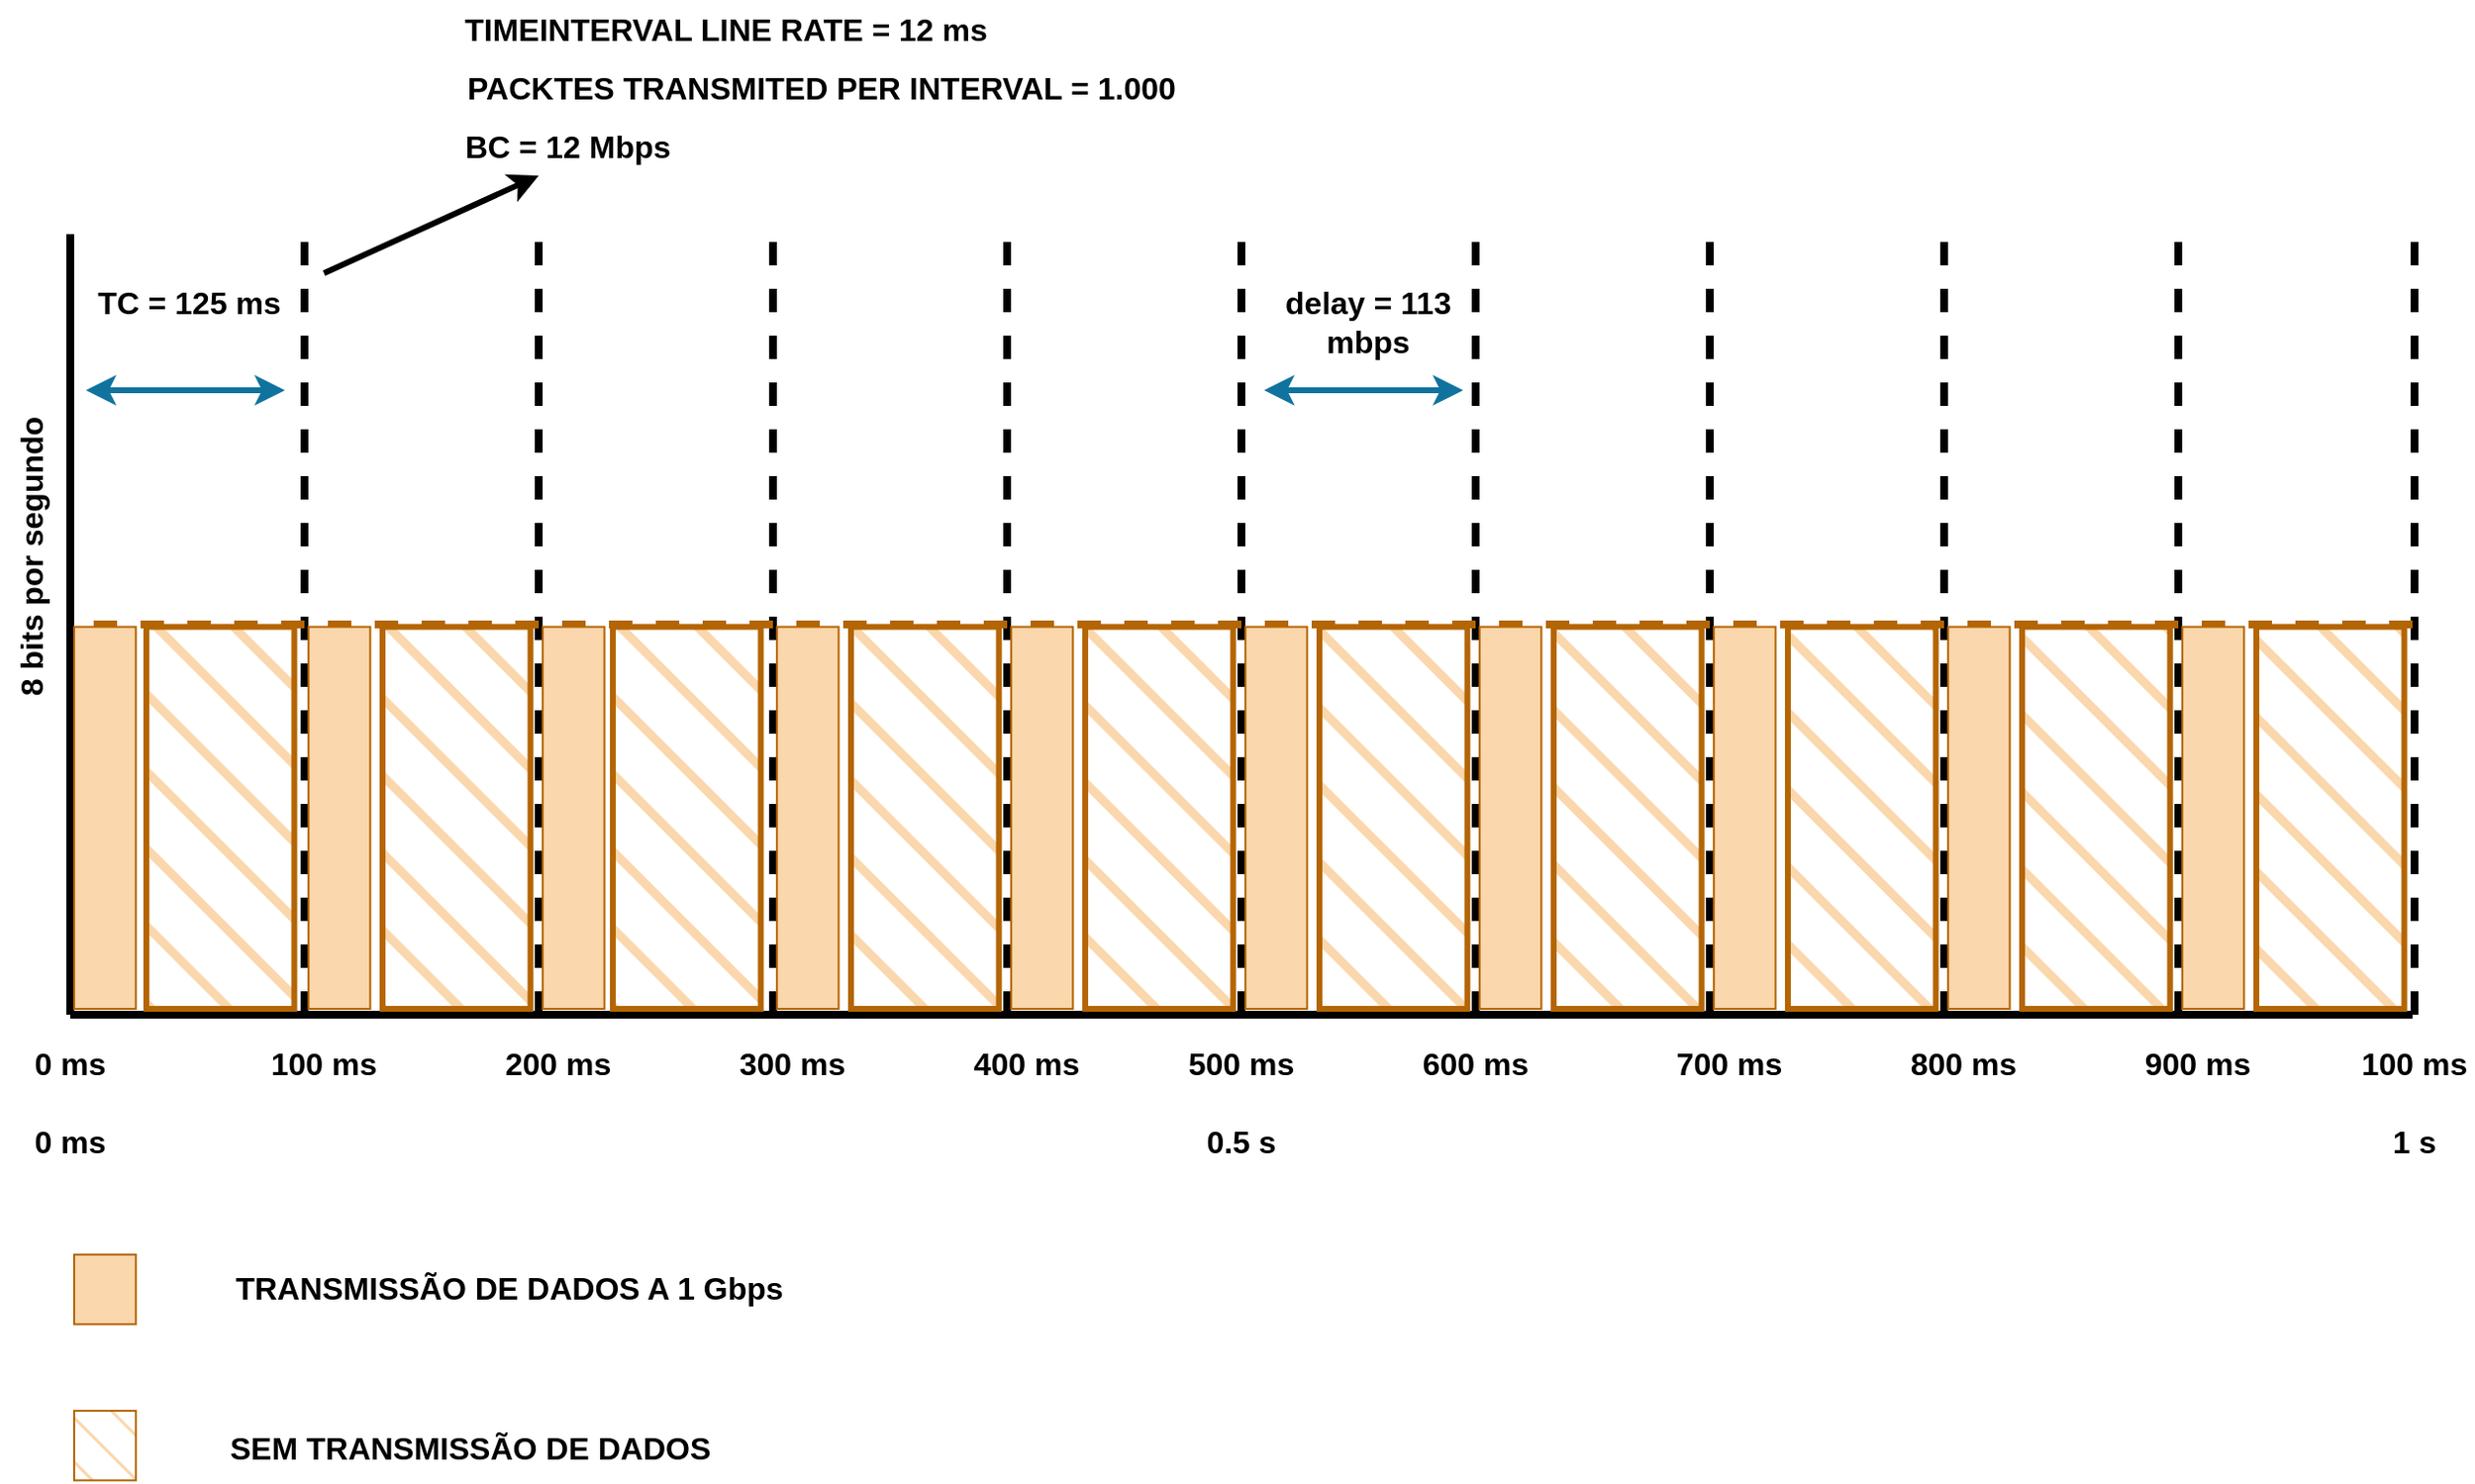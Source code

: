 <mxfile version="22.1.11" type="device">
  <diagram name="Página-1" id="VRr3H4QhBQNd6ItfUZCx">
    <mxGraphModel dx="1194" dy="716" grid="1" gridSize="10" guides="1" tooltips="1" connect="1" arrows="1" fold="1" page="1" pageScale="1" pageWidth="827" pageHeight="1169" math="0" shadow="0">
      <root>
        <mxCell id="0" />
        <mxCell id="1" parent="0" />
        <mxCell id="Q-36nWk7blX0c5-aNP2U-1" value="" style="endArrow=none;html=1;rounded=0;strokeWidth=4;" edge="1" parent="1">
          <mxGeometry width="50" height="50" relative="1" as="geometry">
            <mxPoint x="40" y="520" as="sourcePoint" />
            <mxPoint x="40" y="120" as="targetPoint" />
          </mxGeometry>
        </mxCell>
        <mxCell id="Q-36nWk7blX0c5-aNP2U-2" value="" style="endArrow=none;html=1;rounded=0;strokeWidth=4;" edge="1" parent="1">
          <mxGeometry width="50" height="50" relative="1" as="geometry">
            <mxPoint x="40" y="520" as="sourcePoint" />
            <mxPoint x="1240" y="520" as="targetPoint" />
          </mxGeometry>
        </mxCell>
        <mxCell id="Q-36nWk7blX0c5-aNP2U-3" value="" style="endArrow=none;html=1;rounded=0;strokeWidth=4;dashed=1;" edge="1" parent="1">
          <mxGeometry width="50" height="50" relative="1" as="geometry">
            <mxPoint x="160" y="520" as="sourcePoint" />
            <mxPoint x="160" y="120" as="targetPoint" />
          </mxGeometry>
        </mxCell>
        <mxCell id="Q-36nWk7blX0c5-aNP2U-4" value="" style="endArrow=none;html=1;rounded=0;strokeWidth=4;dashed=1;" edge="1" parent="1">
          <mxGeometry width="50" height="50" relative="1" as="geometry">
            <mxPoint x="280" y="520" as="sourcePoint" />
            <mxPoint x="280" y="120" as="targetPoint" />
          </mxGeometry>
        </mxCell>
        <mxCell id="Q-36nWk7blX0c5-aNP2U-5" value="" style="endArrow=none;html=1;rounded=0;strokeWidth=4;dashed=1;" edge="1" parent="1">
          <mxGeometry width="50" height="50" relative="1" as="geometry">
            <mxPoint x="400" y="520" as="sourcePoint" />
            <mxPoint x="400" y="120" as="targetPoint" />
          </mxGeometry>
        </mxCell>
        <mxCell id="Q-36nWk7blX0c5-aNP2U-6" value="" style="endArrow=none;html=1;rounded=0;strokeWidth=4;dashed=1;" edge="1" parent="1">
          <mxGeometry width="50" height="50" relative="1" as="geometry">
            <mxPoint x="520" y="520" as="sourcePoint" />
            <mxPoint x="520" y="120" as="targetPoint" />
          </mxGeometry>
        </mxCell>
        <mxCell id="Q-36nWk7blX0c5-aNP2U-7" value="" style="endArrow=none;html=1;rounded=0;strokeWidth=4;dashed=1;" edge="1" parent="1">
          <mxGeometry width="50" height="50" relative="1" as="geometry">
            <mxPoint x="640" y="520" as="sourcePoint" />
            <mxPoint x="640" y="120" as="targetPoint" />
          </mxGeometry>
        </mxCell>
        <mxCell id="Q-36nWk7blX0c5-aNP2U-8" value="" style="endArrow=none;html=1;rounded=0;strokeWidth=4;dashed=1;" edge="1" parent="1">
          <mxGeometry width="50" height="50" relative="1" as="geometry">
            <mxPoint x="760" y="520" as="sourcePoint" />
            <mxPoint x="760" y="120" as="targetPoint" />
          </mxGeometry>
        </mxCell>
        <mxCell id="Q-36nWk7blX0c5-aNP2U-9" value="0 ms" style="text;html=1;strokeColor=none;fillColor=none;align=center;verticalAlign=middle;whiteSpace=wrap;rounded=0;fontSize=16;fontStyle=1" vertex="1" parent="1">
          <mxGeometry x="10" y="530" width="60" height="30" as="geometry" />
        </mxCell>
        <mxCell id="Q-36nWk7blX0c5-aNP2U-10" value="100 ms" style="text;html=1;strokeColor=none;fillColor=none;align=center;verticalAlign=middle;whiteSpace=wrap;rounded=0;fontSize=16;fontStyle=1" vertex="1" parent="1">
          <mxGeometry x="140" y="530" width="60" height="30" as="geometry" />
        </mxCell>
        <mxCell id="Q-36nWk7blX0c5-aNP2U-12" value="300 ms" style="text;html=1;strokeColor=none;fillColor=none;align=center;verticalAlign=middle;whiteSpace=wrap;rounded=0;fontSize=16;fontStyle=1" vertex="1" parent="1">
          <mxGeometry x="380" y="530" width="60" height="30" as="geometry" />
        </mxCell>
        <mxCell id="Q-36nWk7blX0c5-aNP2U-13" value="200 ms" style="text;html=1;strokeColor=none;fillColor=none;align=center;verticalAlign=middle;whiteSpace=wrap;rounded=0;fontSize=16;fontStyle=1" vertex="1" parent="1">
          <mxGeometry x="260" y="530" width="60" height="30" as="geometry" />
        </mxCell>
        <mxCell id="Q-36nWk7blX0c5-aNP2U-14" value="400 ms" style="text;html=1;strokeColor=none;fillColor=none;align=center;verticalAlign=middle;whiteSpace=wrap;rounded=0;fontSize=16;fontStyle=1" vertex="1" parent="1">
          <mxGeometry x="500" y="530" width="60" height="30" as="geometry" />
        </mxCell>
        <mxCell id="Q-36nWk7blX0c5-aNP2U-15" value="500 ms" style="text;html=1;strokeColor=none;fillColor=none;align=center;verticalAlign=middle;whiteSpace=wrap;rounded=0;fontSize=16;fontStyle=1" vertex="1" parent="1">
          <mxGeometry x="610" y="530" width="60" height="30" as="geometry" />
        </mxCell>
        <mxCell id="Q-36nWk7blX0c5-aNP2U-16" value="600 ms" style="text;html=1;strokeColor=none;fillColor=none;align=center;verticalAlign=middle;whiteSpace=wrap;rounded=0;fontSize=16;fontStyle=1" vertex="1" parent="1">
          <mxGeometry x="730" y="530" width="60" height="30" as="geometry" />
        </mxCell>
        <mxCell id="Q-36nWk7blX0c5-aNP2U-17" value="" style="endArrow=none;html=1;rounded=0;strokeWidth=4;dashed=1;" edge="1" parent="1">
          <mxGeometry width="50" height="50" relative="1" as="geometry">
            <mxPoint x="880" y="520" as="sourcePoint" />
            <mxPoint x="880" y="120" as="targetPoint" />
          </mxGeometry>
        </mxCell>
        <mxCell id="Q-36nWk7blX0c5-aNP2U-18" value="" style="endArrow=none;html=1;rounded=0;strokeWidth=4;dashed=1;" edge="1" parent="1">
          <mxGeometry width="50" height="50" relative="1" as="geometry">
            <mxPoint x="1000" y="520" as="sourcePoint" />
            <mxPoint x="1000" y="120" as="targetPoint" />
          </mxGeometry>
        </mxCell>
        <mxCell id="Q-36nWk7blX0c5-aNP2U-19" value="" style="endArrow=none;html=1;rounded=0;strokeWidth=4;dashed=1;" edge="1" parent="1">
          <mxGeometry width="50" height="50" relative="1" as="geometry">
            <mxPoint x="1120" y="520" as="sourcePoint" />
            <mxPoint x="1120" y="120" as="targetPoint" />
          </mxGeometry>
        </mxCell>
        <mxCell id="Q-36nWk7blX0c5-aNP2U-20" value="" style="endArrow=none;html=1;rounded=0;strokeWidth=4;dashed=1;" edge="1" parent="1">
          <mxGeometry width="50" height="50" relative="1" as="geometry">
            <mxPoint x="1241" y="520" as="sourcePoint" />
            <mxPoint x="1241" y="120" as="targetPoint" />
          </mxGeometry>
        </mxCell>
        <mxCell id="Q-36nWk7blX0c5-aNP2U-24" value="700 ms" style="text;html=1;strokeColor=none;fillColor=none;align=center;verticalAlign=middle;whiteSpace=wrap;rounded=0;fontSize=16;fontStyle=1" vertex="1" parent="1">
          <mxGeometry x="860" y="530" width="60" height="30" as="geometry" />
        </mxCell>
        <mxCell id="Q-36nWk7blX0c5-aNP2U-25" value="800 ms" style="text;html=1;strokeColor=none;fillColor=none;align=center;verticalAlign=middle;whiteSpace=wrap;rounded=0;fontSize=16;fontStyle=1" vertex="1" parent="1">
          <mxGeometry x="980" y="530" width="60" height="30" as="geometry" />
        </mxCell>
        <mxCell id="Q-36nWk7blX0c5-aNP2U-26" value="900 ms" style="text;html=1;strokeColor=none;fillColor=none;align=center;verticalAlign=middle;whiteSpace=wrap;rounded=0;fontSize=16;fontStyle=1" vertex="1" parent="1">
          <mxGeometry x="1100" y="530" width="60" height="30" as="geometry" />
        </mxCell>
        <mxCell id="Q-36nWk7blX0c5-aNP2U-28" value="100 ms" style="text;html=1;strokeColor=none;fillColor=none;align=center;verticalAlign=middle;whiteSpace=wrap;rounded=0;fontSize=16;fontStyle=1" vertex="1" parent="1">
          <mxGeometry x="1211" y="530" width="60" height="30" as="geometry" />
        </mxCell>
        <mxCell id="Q-36nWk7blX0c5-aNP2U-29" value="" style="endArrow=none;html=1;rounded=0;strokeWidth=4;dashed=1;fontColor=#808080;fillColor=#fad7ac;strokeColor=#b46504;" edge="1" parent="1">
          <mxGeometry width="50" height="50" relative="1" as="geometry">
            <mxPoint x="1240" y="320" as="sourcePoint" />
            <mxPoint x="40" y="320" as="targetPoint" />
          </mxGeometry>
        </mxCell>
        <mxCell id="Q-36nWk7blX0c5-aNP2U-30" value="" style="rounded=0;whiteSpace=wrap;html=1;rotation=-90;fillColor=#fad7ac;strokeColor=#b46504;" vertex="1" parent="1">
          <mxGeometry x="-40.06" y="403.32" width="195.75" height="31.62" as="geometry" />
        </mxCell>
        <mxCell id="Q-36nWk7blX0c5-aNP2U-31" value="" style="rounded=0;whiteSpace=wrap;html=1;rotation=-90;fillColor=#fad7ac;strokeColor=#b46504;" vertex="1" parent="1">
          <mxGeometry x="80" y="403.32" width="195.75" height="31.62" as="geometry" />
        </mxCell>
        <mxCell id="Q-36nWk7blX0c5-aNP2U-32" value="" style="rounded=0;whiteSpace=wrap;html=1;rotation=-90;fillColor=#fad7ac;strokeColor=#b46504;" vertex="1" parent="1">
          <mxGeometry x="200" y="403.32" width="195.75" height="31.62" as="geometry" />
        </mxCell>
        <mxCell id="Q-36nWk7blX0c5-aNP2U-33" value="" style="rounded=0;whiteSpace=wrap;html=1;rotation=-90;fillColor=#fad7ac;strokeColor=#b46504;" vertex="1" parent="1">
          <mxGeometry x="320" y="403.32" width="195.75" height="31.62" as="geometry" />
        </mxCell>
        <mxCell id="Q-36nWk7blX0c5-aNP2U-34" value="" style="rounded=0;whiteSpace=wrap;html=1;rotation=-90;fillColor=#fad7ac;strokeColor=#b46504;" vertex="1" parent="1">
          <mxGeometry x="440" y="403.32" width="195.75" height="31.62" as="geometry" />
        </mxCell>
        <mxCell id="Q-36nWk7blX0c5-aNP2U-35" value="" style="rounded=0;whiteSpace=wrap;html=1;rotation=-90;fillColor=#fad7ac;strokeColor=#b46504;" vertex="1" parent="1">
          <mxGeometry x="560" y="403.32" width="195.75" height="31.62" as="geometry" />
        </mxCell>
        <mxCell id="Q-36nWk7blX0c5-aNP2U-36" value="" style="rounded=0;whiteSpace=wrap;html=1;rotation=-90;fillColor=#fad7ac;strokeColor=#b46504;" vertex="1" parent="1">
          <mxGeometry x="680" y="403.32" width="195.75" height="31.62" as="geometry" />
        </mxCell>
        <mxCell id="Q-36nWk7blX0c5-aNP2U-37" value="" style="rounded=0;whiteSpace=wrap;html=1;rotation=-90;fillColor=#fad7ac;strokeColor=#b46504;" vertex="1" parent="1">
          <mxGeometry x="800" y="403.32" width="195.75" height="31.62" as="geometry" />
        </mxCell>
        <mxCell id="Q-36nWk7blX0c5-aNP2U-38" value="" style="rounded=0;whiteSpace=wrap;html=1;rotation=-90;fillColor=#fad7ac;strokeColor=#b46504;" vertex="1" parent="1">
          <mxGeometry x="920" y="403.32" width="195.75" height="31.62" as="geometry" />
        </mxCell>
        <mxCell id="Q-36nWk7blX0c5-aNP2U-39" value="" style="rounded=0;whiteSpace=wrap;html=1;rotation=-90;fillColor=#fad7ac;strokeColor=#b46504;" vertex="1" parent="1">
          <mxGeometry x="1040" y="403.32" width="195.75" height="31.62" as="geometry" />
        </mxCell>
        <mxCell id="Q-36nWk7blX0c5-aNP2U-41" value="0.5 s" style="text;html=1;strokeColor=none;fillColor=none;align=center;verticalAlign=middle;whiteSpace=wrap;rounded=0;fontSize=16;fontStyle=1" vertex="1" parent="1">
          <mxGeometry x="610" y="570" width="60" height="30" as="geometry" />
        </mxCell>
        <mxCell id="Q-36nWk7blX0c5-aNP2U-42" value="1 s" style="text;html=1;strokeColor=none;fillColor=none;align=center;verticalAlign=middle;whiteSpace=wrap;rounded=0;fontSize=16;fontStyle=1" vertex="1" parent="1">
          <mxGeometry x="1211" y="570" width="60" height="30" as="geometry" />
        </mxCell>
        <mxCell id="Q-36nWk7blX0c5-aNP2U-43" value="" style="rounded=0;whiteSpace=wrap;html=1;rotation=-90;fillColor=#fad7ac;strokeColor=#b46504;fillStyle=hatch;strokeWidth=3;" vertex="1" parent="1">
          <mxGeometry x="258" y="381.23" width="195.75" height="75.8" as="geometry" />
        </mxCell>
        <mxCell id="Q-36nWk7blX0c5-aNP2U-44" value="" style="rounded=0;whiteSpace=wrap;html=1;rotation=-90;fillColor=#fad7ac;strokeColor=#b46504;fillStyle=hatch;strokeWidth=3;" vertex="1" parent="1">
          <mxGeometry x="140" y="381.23" width="195.75" height="75.8" as="geometry" />
        </mxCell>
        <mxCell id="Q-36nWk7blX0c5-aNP2U-45" value="" style="rounded=0;whiteSpace=wrap;html=1;rotation=-90;fillColor=#fad7ac;strokeColor=#b46504;fillStyle=hatch;strokeWidth=3;" vertex="1" parent="1">
          <mxGeometry x="19" y="381.23" width="195.75" height="75.8" as="geometry" />
        </mxCell>
        <mxCell id="Q-36nWk7blX0c5-aNP2U-46" value="" style="rounded=0;whiteSpace=wrap;html=1;rotation=-90;fillColor=#fad7ac;strokeColor=#b46504;fillStyle=hatch;strokeWidth=3;" vertex="1" parent="1">
          <mxGeometry x="380" y="381.23" width="195.75" height="75.8" as="geometry" />
        </mxCell>
        <mxCell id="Q-36nWk7blX0c5-aNP2U-47" value="" style="rounded=0;whiteSpace=wrap;html=1;rotation=-90;fillColor=#fad7ac;strokeColor=#b46504;fillStyle=hatch;strokeWidth=3;" vertex="1" parent="1">
          <mxGeometry x="500" y="381.23" width="195.75" height="75.8" as="geometry" />
        </mxCell>
        <mxCell id="Q-36nWk7blX0c5-aNP2U-48" value="" style="rounded=0;whiteSpace=wrap;html=1;rotation=-90;fillColor=#fad7ac;strokeColor=#b46504;fillStyle=hatch;strokeWidth=3;" vertex="1" parent="1">
          <mxGeometry x="620" y="381.23" width="195.75" height="75.8" as="geometry" />
        </mxCell>
        <mxCell id="Q-36nWk7blX0c5-aNP2U-49" value="" style="rounded=0;whiteSpace=wrap;html=1;rotation=-90;fillColor=#fad7ac;strokeColor=#b46504;fillStyle=hatch;strokeWidth=3;" vertex="1" parent="1">
          <mxGeometry x="740" y="381.23" width="195.75" height="75.8" as="geometry" />
        </mxCell>
        <mxCell id="Q-36nWk7blX0c5-aNP2U-50" value="" style="rounded=0;whiteSpace=wrap;html=1;rotation=-90;fillColor=#fad7ac;strokeColor=#b46504;fillStyle=hatch;strokeWidth=3;" vertex="1" parent="1">
          <mxGeometry x="860" y="381.23" width="195.75" height="75.8" as="geometry" />
        </mxCell>
        <mxCell id="Q-36nWk7blX0c5-aNP2U-51" value="" style="rounded=0;whiteSpace=wrap;html=1;rotation=-90;fillColor=#fad7ac;strokeColor=#b46504;fillStyle=hatch;strokeWidth=3;" vertex="1" parent="1">
          <mxGeometry x="980" y="381.23" width="195.75" height="75.8" as="geometry" />
        </mxCell>
        <mxCell id="Q-36nWk7blX0c5-aNP2U-52" value="" style="rounded=0;whiteSpace=wrap;html=1;rotation=-90;fillColor=#fad7ac;strokeColor=#b46504;fillStyle=hatch;strokeWidth=3;" vertex="1" parent="1">
          <mxGeometry x="1100" y="381.23" width="195.75" height="75.8" as="geometry" />
        </mxCell>
        <mxCell id="Q-36nWk7blX0c5-aNP2U-53" value="0 ms" style="text;html=1;strokeColor=none;fillColor=none;align=center;verticalAlign=middle;whiteSpace=wrap;rounded=0;fontSize=16;fontStyle=1" vertex="1" parent="1">
          <mxGeometry x="10" y="570" width="60" height="30" as="geometry" />
        </mxCell>
        <mxCell id="Q-36nWk7blX0c5-aNP2U-54" value="8 bits por segundo" style="text;html=1;strokeColor=none;fillColor=none;align=center;verticalAlign=middle;whiteSpace=wrap;rounded=0;fontSize=16;fontStyle=1;rotation=-90;" vertex="1" parent="1">
          <mxGeometry x="-70" y="270" width="180" height="30" as="geometry" />
        </mxCell>
        <mxCell id="Q-36nWk7blX0c5-aNP2U-55" value="TC = 125 ms" style="text;html=1;strokeColor=none;fillColor=none;align=center;verticalAlign=middle;whiteSpace=wrap;rounded=0;fontSize=16;fontStyle=1" vertex="1" parent="1">
          <mxGeometry x="50" y="140" width="102.12" height="30" as="geometry" />
        </mxCell>
        <mxCell id="Q-36nWk7blX0c5-aNP2U-58" value="" style="endArrow=classic;startArrow=classic;html=1;rounded=0;strokeWidth=3;fillColor=#b1ddf0;strokeColor=#10739e;" edge="1" parent="1">
          <mxGeometry width="50" height="50" relative="1" as="geometry">
            <mxPoint x="48" y="200" as="sourcePoint" />
            <mxPoint x="150" y="200" as="targetPoint" />
          </mxGeometry>
        </mxCell>
        <mxCell id="Q-36nWk7blX0c5-aNP2U-59" value="delay = 113 mbps" style="text;html=1;strokeColor=none;fillColor=none;align=center;verticalAlign=middle;whiteSpace=wrap;rounded=0;fontSize=16;fontStyle=1" vertex="1" parent="1">
          <mxGeometry x="653.63" y="150" width="102.12" height="30" as="geometry" />
        </mxCell>
        <mxCell id="Q-36nWk7blX0c5-aNP2U-60" value="" style="endArrow=classic;startArrow=classic;html=1;rounded=0;strokeWidth=3;fillColor=#b1ddf0;strokeColor=#10739e;" edge="1" parent="1">
          <mxGeometry width="50" height="50" relative="1" as="geometry">
            <mxPoint x="651.63" y="200" as="sourcePoint" />
            <mxPoint x="753.63" y="200" as="targetPoint" />
          </mxGeometry>
        </mxCell>
        <mxCell id="Q-36nWk7blX0c5-aNP2U-61" value="" style="endArrow=classic;html=1;rounded=0;strokeWidth=3;" edge="1" parent="1">
          <mxGeometry width="50" height="50" relative="1" as="geometry">
            <mxPoint x="170" y="140" as="sourcePoint" />
            <mxPoint x="280" y="90" as="targetPoint" />
          </mxGeometry>
        </mxCell>
        <mxCell id="Q-36nWk7blX0c5-aNP2U-62" value="PACKTES TRANSMITED PER INTERVAL = 1.000" style="text;html=1;strokeColor=none;fillColor=none;align=center;verticalAlign=middle;whiteSpace=wrap;rounded=0;strokeWidth=7;fontStyle=1;fontSize=16;" vertex="1" parent="1">
          <mxGeometry x="240" y="30" width="370" height="30" as="geometry" />
        </mxCell>
        <mxCell id="Q-36nWk7blX0c5-aNP2U-63" value="TIMEINTERVAL LINE RATE = 12 ms" style="text;html=1;strokeColor=none;fillColor=none;align=center;verticalAlign=middle;whiteSpace=wrap;rounded=0;strokeWidth=7;fontStyle=1;fontSize=16;" vertex="1" parent="1">
          <mxGeometry x="235.75" width="280" height="30" as="geometry" />
        </mxCell>
        <mxCell id="Q-36nWk7blX0c5-aNP2U-64" value="BC = 12 Mbps " style="text;html=1;strokeColor=none;fillColor=none;align=center;verticalAlign=middle;whiteSpace=wrap;rounded=0;strokeWidth=7;fontStyle=1;fontSize=16;" vertex="1" parent="1">
          <mxGeometry x="240" y="60" width="110" height="30" as="geometry" />
        </mxCell>
        <mxCell id="Q-36nWk7blX0c5-aNP2U-65" value="" style="rounded=0;whiteSpace=wrap;html=1;rotation=-90;fillColor=#fad7ac;strokeColor=#b46504;" vertex="1" parent="1">
          <mxGeometry x="39.97" y="644.97" width="35.69" height="31.62" as="geometry" />
        </mxCell>
        <mxCell id="Q-36nWk7blX0c5-aNP2U-67" value="" style="rounded=0;whiteSpace=wrap;html=1;rotation=-90;fillColor=#fad7ac;strokeColor=#b46504;fillStyle=hatch;" vertex="1" parent="1">
          <mxGeometry x="39.97" y="725" width="35.69" height="31.62" as="geometry" />
        </mxCell>
        <mxCell id="Q-36nWk7blX0c5-aNP2U-68" value="TRANSMISSÃO DE DADOS A 1 Gbps" style="text;html=1;strokeColor=none;fillColor=none;align=center;verticalAlign=middle;whiteSpace=wrap;rounded=0;fontSize=16;fontStyle=1" vertex="1" parent="1">
          <mxGeometry x="120" y="644.97" width="290" height="30" as="geometry" />
        </mxCell>
        <mxCell id="Q-36nWk7blX0c5-aNP2U-70" value="SEM TRANSMISSÃO DE DADOS" style="text;html=1;strokeColor=none;fillColor=none;align=center;verticalAlign=middle;whiteSpace=wrap;rounded=0;fontSize=16;fontStyle=1" vertex="1" parent="1">
          <mxGeometry x="120" y="726.62" width="250" height="30" as="geometry" />
        </mxCell>
      </root>
    </mxGraphModel>
  </diagram>
</mxfile>
